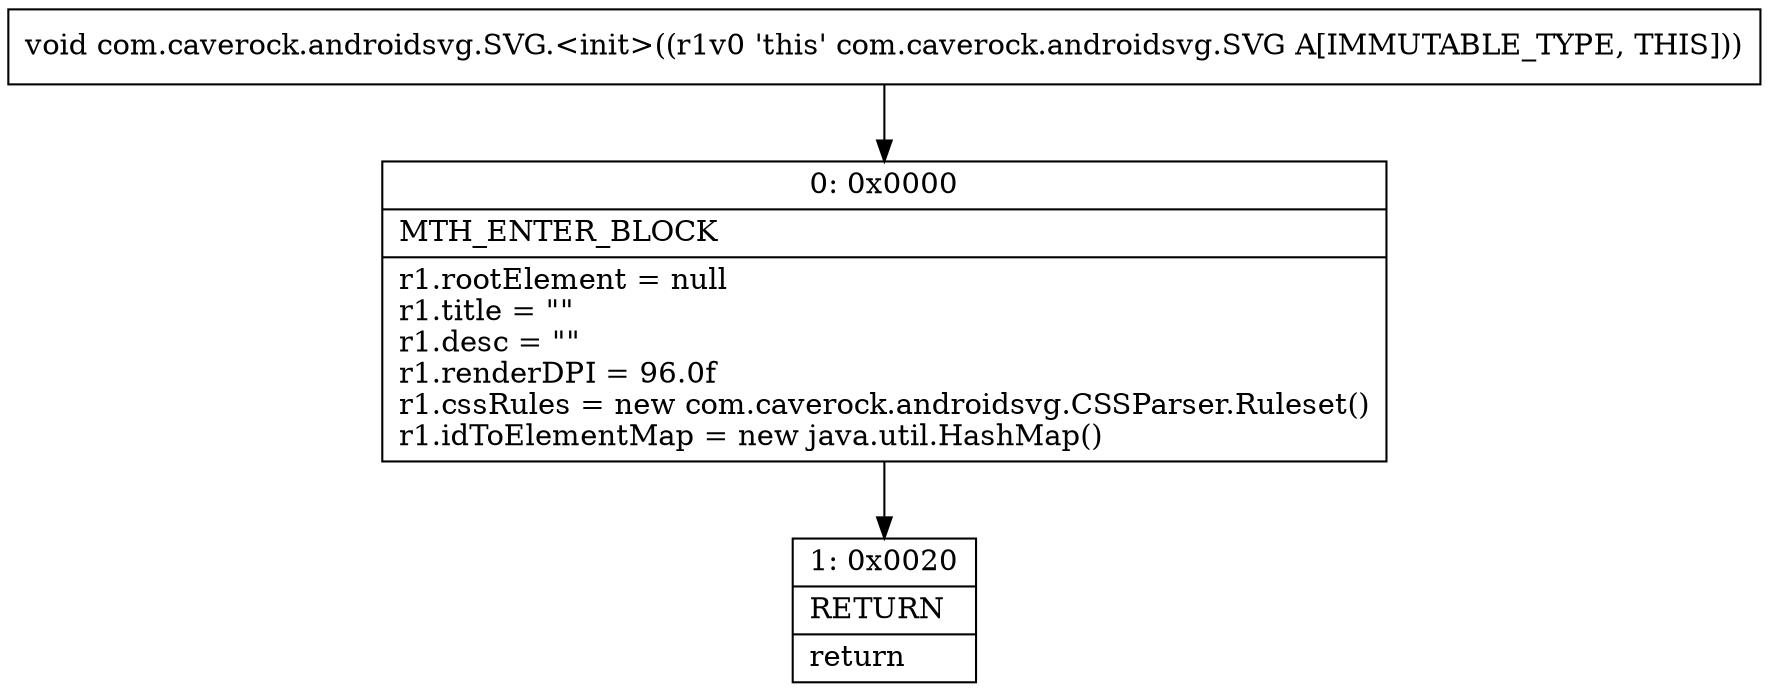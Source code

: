 digraph "CFG forcom.caverock.androidsvg.SVG.\<init\>()V" {
Node_0 [shape=record,label="{0\:\ 0x0000|MTH_ENTER_BLOCK\l|r1.rootElement = null\lr1.title = \"\"\lr1.desc = \"\"\lr1.renderDPI = 96.0f\lr1.cssRules = new com.caverock.androidsvg.CSSParser.Ruleset()\lr1.idToElementMap = new java.util.HashMap()\l}"];
Node_1 [shape=record,label="{1\:\ 0x0020|RETURN\l|return\l}"];
MethodNode[shape=record,label="{void com.caverock.androidsvg.SVG.\<init\>((r1v0 'this' com.caverock.androidsvg.SVG A[IMMUTABLE_TYPE, THIS])) }"];
MethodNode -> Node_0;
Node_0 -> Node_1;
}

